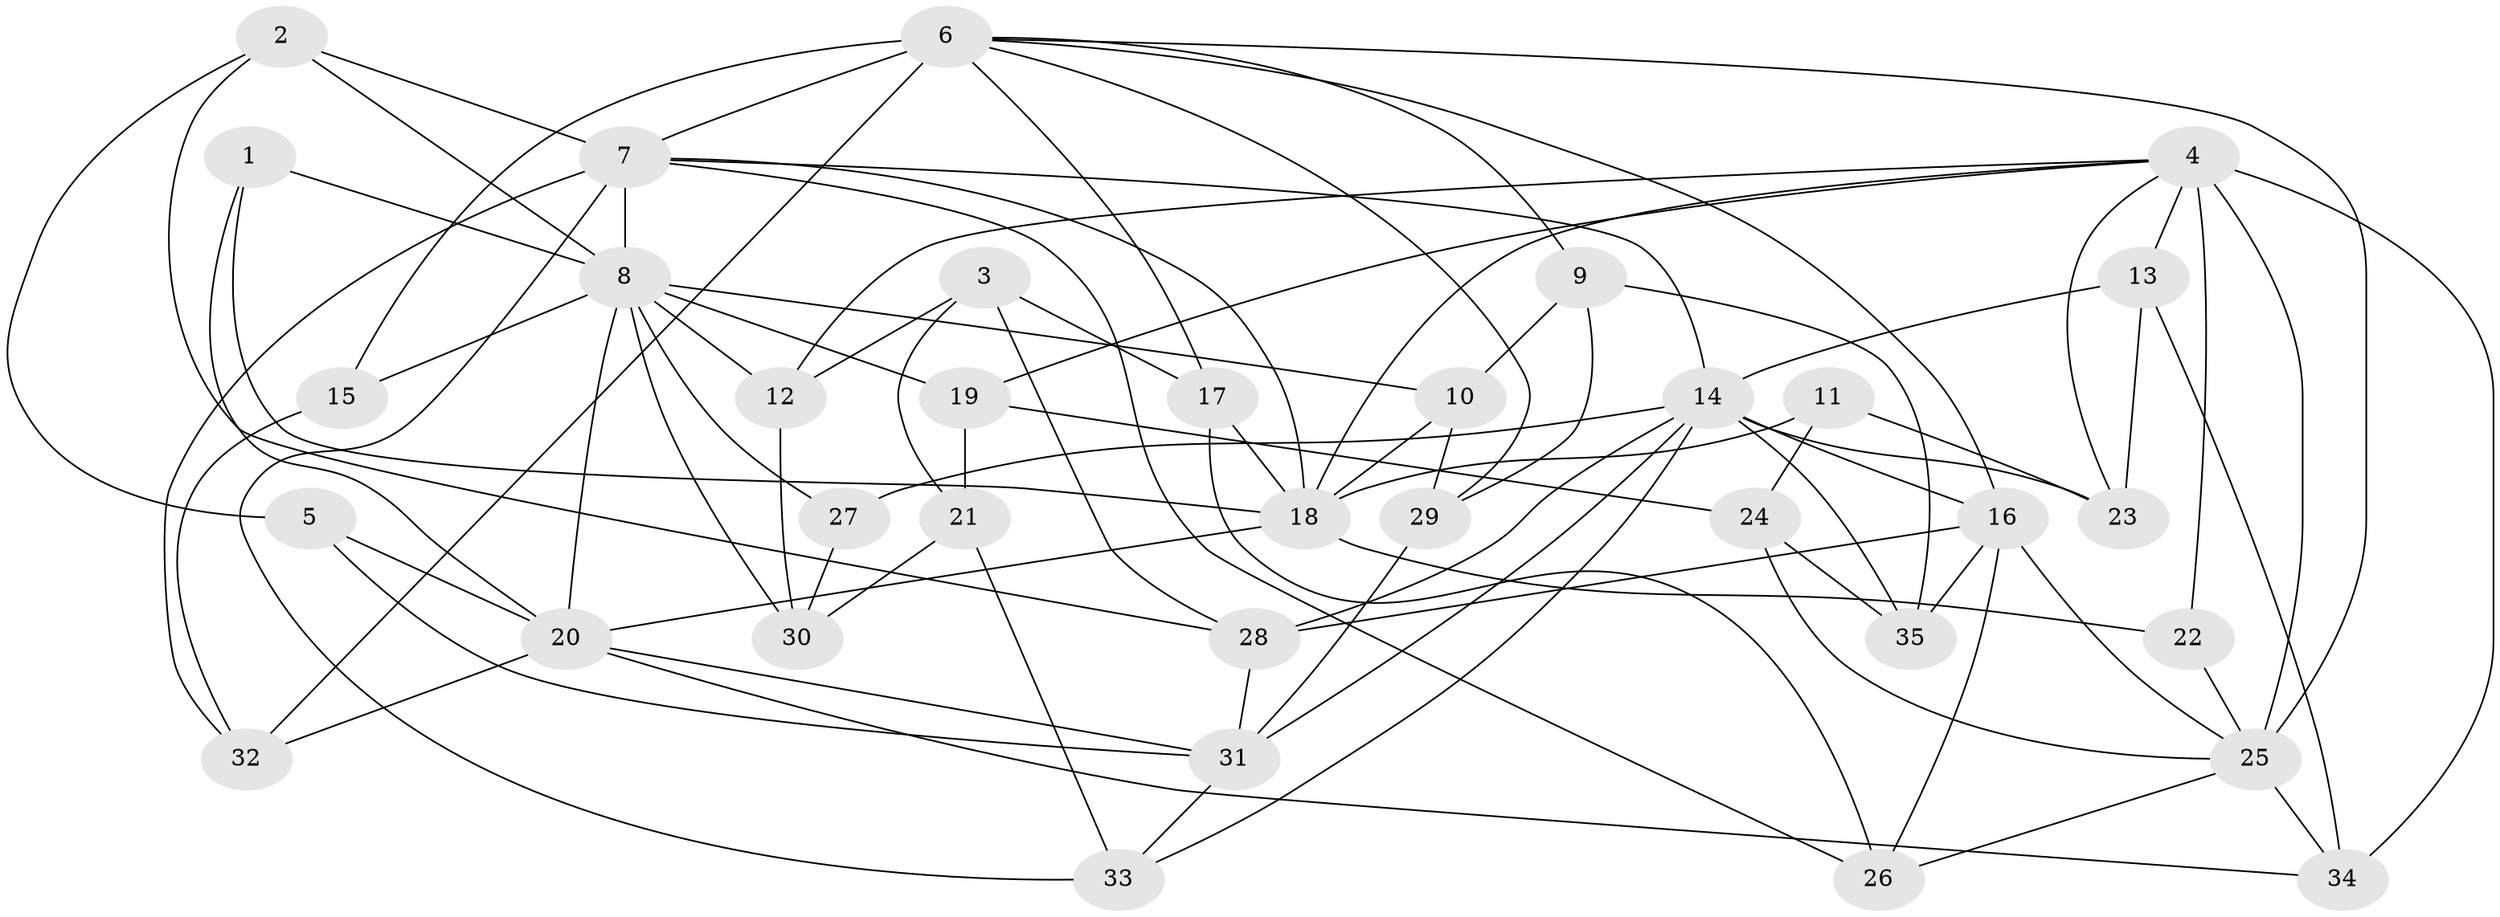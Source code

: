 // original degree distribution, {4: 1.0}
// Generated by graph-tools (version 1.1) at 2025/37/03/09/25 02:37:57]
// undirected, 35 vertices, 86 edges
graph export_dot {
graph [start="1"]
  node [color=gray90,style=filled];
  1;
  2;
  3;
  4;
  5;
  6;
  7;
  8;
  9;
  10;
  11;
  12;
  13;
  14;
  15;
  16;
  17;
  18;
  19;
  20;
  21;
  22;
  23;
  24;
  25;
  26;
  27;
  28;
  29;
  30;
  31;
  32;
  33;
  34;
  35;
  1 -- 8 [weight=1.0];
  1 -- 18 [weight=1.0];
  1 -- 20 [weight=2.0];
  2 -- 5 [weight=1.0];
  2 -- 7 [weight=1.0];
  2 -- 8 [weight=1.0];
  2 -- 28 [weight=1.0];
  3 -- 12 [weight=1.0];
  3 -- 17 [weight=1.0];
  3 -- 21 [weight=1.0];
  3 -- 28 [weight=1.0];
  4 -- 12 [weight=1.0];
  4 -- 13 [weight=1.0];
  4 -- 18 [weight=1.0];
  4 -- 19 [weight=1.0];
  4 -- 22 [weight=1.0];
  4 -- 23 [weight=1.0];
  4 -- 25 [weight=3.0];
  4 -- 34 [weight=1.0];
  5 -- 20 [weight=2.0];
  5 -- 31 [weight=1.0];
  6 -- 7 [weight=2.0];
  6 -- 9 [weight=1.0];
  6 -- 15 [weight=2.0];
  6 -- 16 [weight=1.0];
  6 -- 17 [weight=1.0];
  6 -- 25 [weight=1.0];
  6 -- 29 [weight=1.0];
  6 -- 32 [weight=1.0];
  7 -- 8 [weight=1.0];
  7 -- 14 [weight=2.0];
  7 -- 18 [weight=1.0];
  7 -- 26 [weight=1.0];
  7 -- 32 [weight=1.0];
  7 -- 33 [weight=1.0];
  8 -- 10 [weight=1.0];
  8 -- 12 [weight=1.0];
  8 -- 15 [weight=1.0];
  8 -- 19 [weight=1.0];
  8 -- 20 [weight=1.0];
  8 -- 27 [weight=1.0];
  8 -- 30 [weight=1.0];
  9 -- 10 [weight=1.0];
  9 -- 29 [weight=1.0];
  9 -- 35 [weight=1.0];
  10 -- 18 [weight=1.0];
  10 -- 29 [weight=1.0];
  11 -- 18 [weight=2.0];
  11 -- 23 [weight=1.0];
  11 -- 24 [weight=1.0];
  12 -- 30 [weight=1.0];
  13 -- 14 [weight=1.0];
  13 -- 23 [weight=1.0];
  13 -- 34 [weight=1.0];
  14 -- 16 [weight=1.0];
  14 -- 23 [weight=1.0];
  14 -- 27 [weight=2.0];
  14 -- 28 [weight=1.0];
  14 -- 31 [weight=2.0];
  14 -- 33 [weight=1.0];
  14 -- 35 [weight=1.0];
  15 -- 32 [weight=1.0];
  16 -- 25 [weight=2.0];
  16 -- 26 [weight=1.0];
  16 -- 28 [weight=2.0];
  16 -- 35 [weight=1.0];
  17 -- 18 [weight=1.0];
  17 -- 26 [weight=1.0];
  18 -- 20 [weight=1.0];
  18 -- 22 [weight=2.0];
  19 -- 21 [weight=1.0];
  19 -- 24 [weight=1.0];
  20 -- 31 [weight=2.0];
  20 -- 32 [weight=1.0];
  20 -- 34 [weight=1.0];
  21 -- 30 [weight=1.0];
  21 -- 33 [weight=1.0];
  22 -- 25 [weight=1.0];
  24 -- 25 [weight=1.0];
  24 -- 35 [weight=1.0];
  25 -- 26 [weight=1.0];
  25 -- 34 [weight=1.0];
  27 -- 30 [weight=1.0];
  28 -- 31 [weight=1.0];
  29 -- 31 [weight=1.0];
  31 -- 33 [weight=1.0];
}
